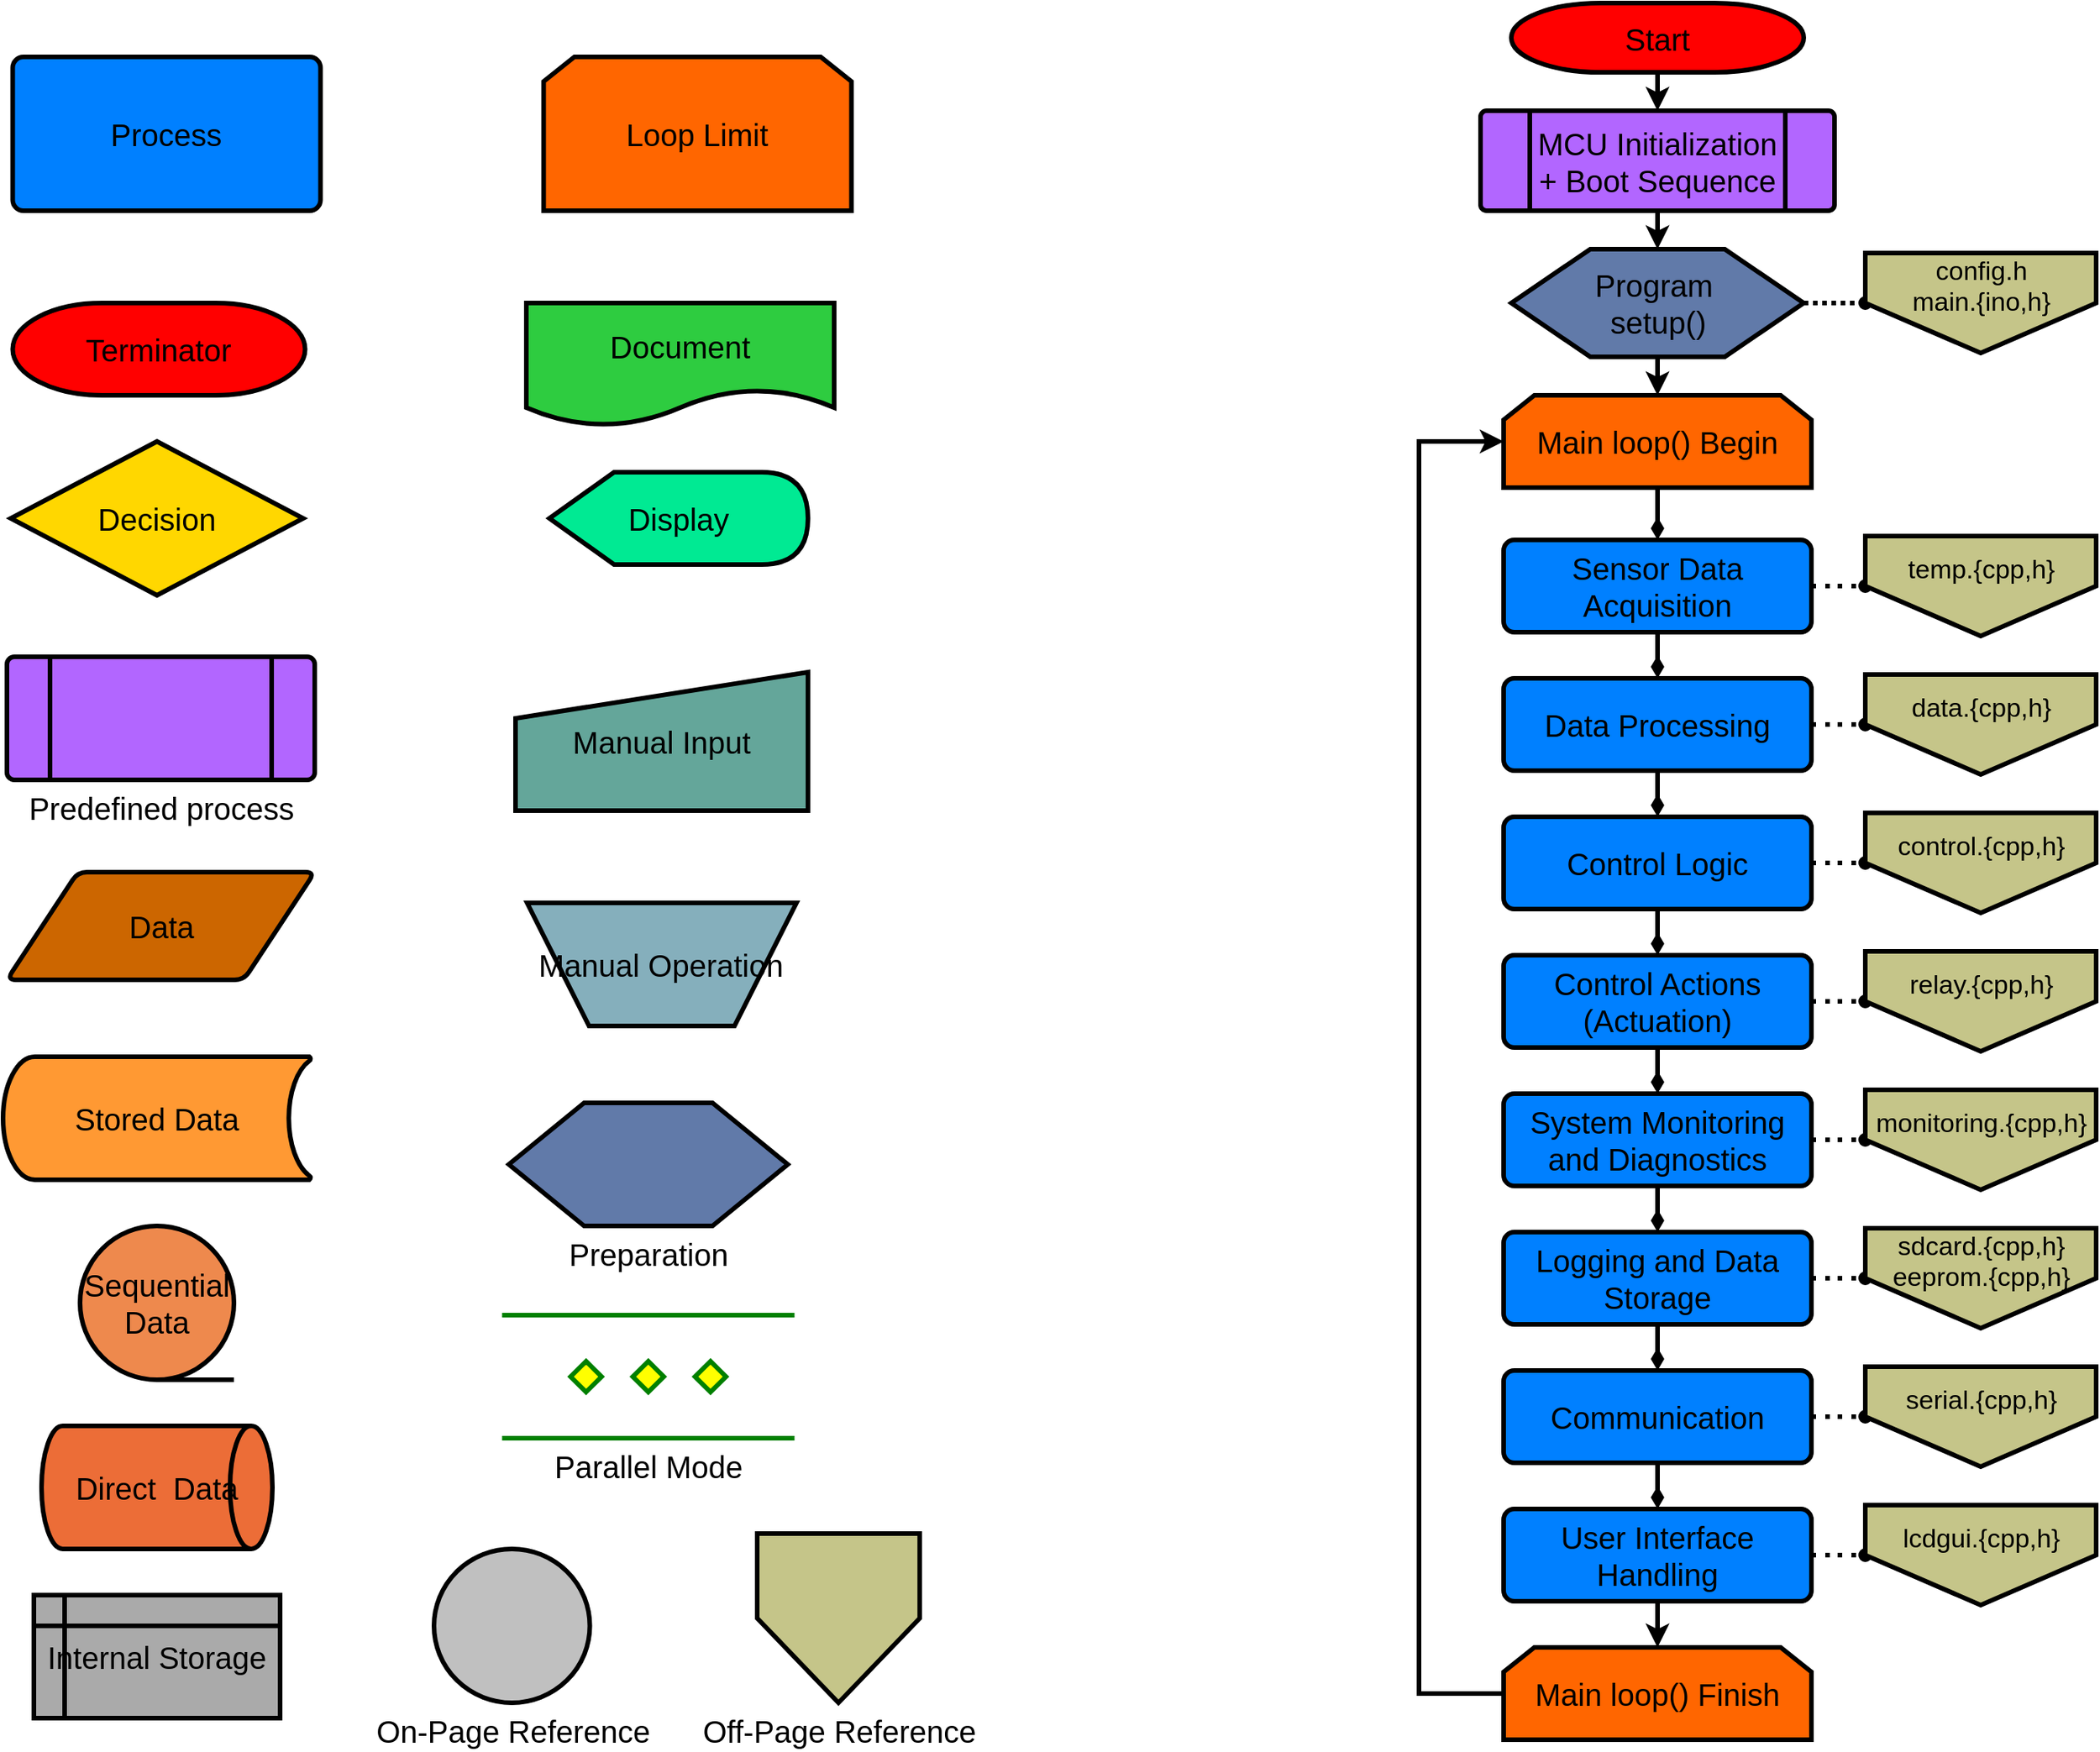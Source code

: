<mxfile version="24.4.3" type="github">
  <diagram id="C5RBs43oDa-KdzZeNtuy" name="Page-1">
    <mxGraphModel dx="3033" dy="1148" grid="1" gridSize="10" guides="1" tooltips="1" connect="1" arrows="1" fold="1" page="1" pageScale="1" pageWidth="827" pageHeight="1169" math="0" shadow="0">
      <root>
        <mxCell id="WIyWlLk6GJQsqaUBKTNV-0" />
        <mxCell id="WIyWlLk6GJQsqaUBKTNV-1" parent="WIyWlLk6GJQsqaUBKTNV-0" />
        <mxCell id="PVl7Sja935Xg6KJZl59h-0" value="Process" style="rounded=1;whiteSpace=wrap;html=1;absoluteArcSize=1;arcSize=14;strokeWidth=3;fillColor=#0080ff;fontSize=20;" vertex="1" parent="WIyWlLk6GJQsqaUBKTNV-1">
          <mxGeometry x="-693.75" y="45" width="200" height="100" as="geometry" />
        </mxCell>
        <mxCell id="PVl7Sja935Xg6KJZl59h-1" value="&lt;div style=&quot;font-size: 20px;&quot;&gt;Terminator&lt;/div&gt;" style="strokeWidth=3;html=1;shape=mxgraph.flowchart.terminator;whiteSpace=wrap;fillColor=#ff0000;fillStyle=auto;fontSize=20;" vertex="1" parent="WIyWlLk6GJQsqaUBKTNV-1">
          <mxGeometry x="-693.75" y="205" width="190" height="60" as="geometry" />
        </mxCell>
        <mxCell id="PVl7Sja935Xg6KJZl59h-2" value="Decision" style="strokeWidth=3;html=1;shape=mxgraph.flowchart.decision;whiteSpace=wrap;fillColor=#FFD700;fontSize=20;" vertex="1" parent="WIyWlLk6GJQsqaUBKTNV-1">
          <mxGeometry x="-695" y="295" width="190" height="100" as="geometry" />
        </mxCell>
        <mxCell id="PVl7Sja935Xg6KJZl59h-3" value="Document" style="shape=document;whiteSpace=wrap;html=1;boundedLbl=1;fillColor=#2ECC40;fontSize=20;strokeWidth=3;" vertex="1" parent="WIyWlLk6GJQsqaUBKTNV-1">
          <mxGeometry x="-360.01" y="205" width="200" height="80" as="geometry" />
        </mxCell>
        <mxCell id="PVl7Sja935Xg6KJZl59h-4" value="Predefined process" style="verticalLabelPosition=bottom;verticalAlign=top;html=1;shape=process;whiteSpace=wrap;rounded=1;size=0.14;arcSize=6;fillColor=#B266FF;fontSize=20;strokeWidth=3;" vertex="1" parent="WIyWlLk6GJQsqaUBKTNV-1">
          <mxGeometry x="-697.5" y="435" width="200" height="80" as="geometry" />
        </mxCell>
        <mxCell id="PVl7Sja935Xg6KJZl59h-5" value="Data" style="shape=parallelogram;html=1;strokeWidth=3;perimeter=parallelogramPerimeter;whiteSpace=wrap;rounded=1;arcSize=12;size=0.23;fillColor=#CC6600;fontSize=20;" vertex="1" parent="WIyWlLk6GJQsqaUBKTNV-1">
          <mxGeometry x="-697.5" y="575" width="200" height="70" as="geometry" />
        </mxCell>
        <mxCell id="PVl7Sja935Xg6KJZl59h-6" value="Stored Data" style="strokeWidth=3;html=1;shape=mxgraph.flowchart.stored_data;whiteSpace=wrap;fillColor=#FF9933;fontSize=20;" vertex="1" parent="WIyWlLk6GJQsqaUBKTNV-1">
          <mxGeometry x="-700" y="695" width="200" height="80" as="geometry" />
        </mxCell>
        <mxCell id="PVl7Sja935Xg6KJZl59h-7" value="Internal Storage" style="shape=internalStorage;whiteSpace=wrap;html=1;backgroundOutline=1;fillColor=#AAAAAA;fontSize=20;strokeWidth=3;" vertex="1" parent="WIyWlLk6GJQsqaUBKTNV-1">
          <mxGeometry x="-680" y="1045" width="160" height="80" as="geometry" />
        </mxCell>
        <mxCell id="PVl7Sja935Xg6KJZl59h-8" value="Direct&amp;nbsp; Data" style="strokeWidth=3;html=1;shape=mxgraph.flowchart.direct_data;whiteSpace=wrap;fillColor=#ec6d37;fontSize=20;" vertex="1" parent="WIyWlLk6GJQsqaUBKTNV-1">
          <mxGeometry x="-675" y="935" width="150" height="80" as="geometry" />
        </mxCell>
        <mxCell id="PVl7Sja935Xg6KJZl59h-9" value="Manual Input" style="shape=manualInput;whiteSpace=wrap;html=1;fillColor=#64A69A;fontSize=20;strokeWidth=3;" vertex="1" parent="WIyWlLk6GJQsqaUBKTNV-1">
          <mxGeometry x="-367.01" y="445" width="190" height="90" as="geometry" />
        </mxCell>
        <mxCell id="PVl7Sja935Xg6KJZl59h-10" value="Display" style="shape=display;whiteSpace=wrap;html=1;fillColor=#00ea93;fontSize=20;strokeWidth=3;" vertex="1" parent="WIyWlLk6GJQsqaUBKTNV-1">
          <mxGeometry x="-345.01" y="315" width="168" height="60" as="geometry" />
        </mxCell>
        <mxCell id="PVl7Sja935Xg6KJZl59h-11" value="Manual Operation" style="verticalLabelPosition=middle;verticalAlign=middle;html=1;shape=trapezoid;perimeter=trapezoidPerimeter;whiteSpace=wrap;size=0.23;arcSize=10;flipV=1;labelPosition=center;align=center;fillColor=#85afbc;fontSize=20;strokeWidth=3;" vertex="1" parent="WIyWlLk6GJQsqaUBKTNV-1">
          <mxGeometry x="-359.51" y="595" width="175" height="80" as="geometry" />
        </mxCell>
        <mxCell id="PVl7Sja935Xg6KJZl59h-12" value="Preparation" style="verticalLabelPosition=bottom;verticalAlign=top;html=1;shape=hexagon;perimeter=hexagonPerimeter2;arcSize=6;size=0.27;fillColor=#617aa9;fontSize=20;strokeWidth=3;" vertex="1" parent="WIyWlLk6GJQsqaUBKTNV-1">
          <mxGeometry x="-371.38" y="725" width="181.25" height="80" as="geometry" />
        </mxCell>
        <mxCell id="PVl7Sja935Xg6KJZl59h-13" value="Parallel Mode" style="verticalLabelPosition=bottom;verticalAlign=top;html=1;shape=mxgraph.flowchart.parallel_mode;pointerEvents=1;strokeWidth=3;strokeColor=#008000;fontSize=20;" vertex="1" parent="WIyWlLk6GJQsqaUBKTNV-1">
          <mxGeometry x="-375.76" y="863" width="190" height="80" as="geometry" />
        </mxCell>
        <mxCell id="PVl7Sja935Xg6KJZl59h-15" value="On-Page Reference" style="verticalLabelPosition=bottom;verticalAlign=top;html=1;shape=mxgraph.flowchart.on-page_reference;fillColor=#c0c0c0;fontSize=20;strokeWidth=3;" vertex="1" parent="WIyWlLk6GJQsqaUBKTNV-1">
          <mxGeometry x="-420" y="1015" width="101.25" height="100" as="geometry" />
        </mxCell>
        <mxCell id="PVl7Sja935Xg6KJZl59h-16" value="Off-Page Reference" style="verticalLabelPosition=bottom;verticalAlign=top;html=1;shape=offPageConnector;rounded=0;size=0.5;fillColor=#c5c589;fontSize=20;strokeWidth=3;" vertex="1" parent="WIyWlLk6GJQsqaUBKTNV-1">
          <mxGeometry x="-210" y="1005" width="105.62" height="110" as="geometry" />
        </mxCell>
        <mxCell id="PVl7Sja935Xg6KJZl59h-17" value="Sequential &lt;br style=&quot;font-size: 20px;&quot;&gt;Data" style="strokeWidth=3;html=1;shape=mxgraph.flowchart.sequential_data;whiteSpace=wrap;fillColor=#EE894D;fontSize=20;" vertex="1" parent="WIyWlLk6GJQsqaUBKTNV-1">
          <mxGeometry x="-650" y="805" width="100" height="100" as="geometry" />
        </mxCell>
        <mxCell id="PVl7Sja935Xg6KJZl59h-20" value="" style="edgeStyle=orthogonalEdgeStyle;rounded=0;orthogonalLoop=1;jettySize=auto;html=1;strokeWidth=3;" edge="1" parent="WIyWlLk6GJQsqaUBKTNV-1" source="PVl7Sja935Xg6KJZl59h-18" target="PVl7Sja935Xg6KJZl59h-19">
          <mxGeometry relative="1" as="geometry" />
        </mxCell>
        <mxCell id="PVl7Sja935Xg6KJZl59h-18" value="Start" style="strokeWidth=3;html=1;shape=mxgraph.flowchart.terminator;whiteSpace=wrap;fillColor=#ff0000;fillStyle=auto;fontSize=20;" vertex="1" parent="WIyWlLk6GJQsqaUBKTNV-1">
          <mxGeometry x="280" y="10" width="190" height="45" as="geometry" />
        </mxCell>
        <mxCell id="PVl7Sja935Xg6KJZl59h-33" value="" style="edgeStyle=orthogonalEdgeStyle;rounded=0;orthogonalLoop=1;jettySize=auto;html=1;strokeWidth=3;" edge="1" parent="WIyWlLk6GJQsqaUBKTNV-1" source="PVl7Sja935Xg6KJZl59h-19" target="PVl7Sja935Xg6KJZl59h-32">
          <mxGeometry relative="1" as="geometry" />
        </mxCell>
        <mxCell id="PVl7Sja935Xg6KJZl59h-19" value="MCU Initialization + Boot Sequence" style="verticalLabelPosition=middle;verticalAlign=middle;html=1;shape=process;whiteSpace=wrap;rounded=1;size=0.14;arcSize=6;fillColor=#B266FF;fontSize=20;strokeWidth=3;labelPosition=center;align=center;" vertex="1" parent="WIyWlLk6GJQsqaUBKTNV-1">
          <mxGeometry x="260" y="80" width="230" height="65" as="geometry" />
        </mxCell>
        <mxCell id="PVl7Sja935Xg6KJZl59h-23" value="Loop Limit" style="shape=loopLimit;whiteSpace=wrap;html=1;fillColor=#ff6600;fontSize=20;strokeWidth=3;" vertex="1" parent="WIyWlLk6GJQsqaUBKTNV-1">
          <mxGeometry x="-348.76" y="45" width="200" height="100" as="geometry" />
        </mxCell>
        <mxCell id="PVl7Sja935Xg6KJZl59h-58" value="" style="edgeStyle=orthogonalEdgeStyle;rounded=0;orthogonalLoop=1;jettySize=auto;html=1;strokeWidth=3;endArrow=diamondThin;endFill=1;" edge="1" parent="WIyWlLk6GJQsqaUBKTNV-1" source="PVl7Sja935Xg6KJZl59h-24" target="PVl7Sja935Xg6KJZl59h-28">
          <mxGeometry relative="1" as="geometry" />
        </mxCell>
        <mxCell id="PVl7Sja935Xg6KJZl59h-24" value="Main loop() Begin" style="shape=loopLimit;whiteSpace=wrap;html=1;fillColor=#ff6600;fontSize=20;strokeWidth=3;" vertex="1" parent="WIyWlLk6GJQsqaUBKTNV-1">
          <mxGeometry x="275" y="265" width="200" height="60" as="geometry" />
        </mxCell>
        <mxCell id="PVl7Sja935Xg6KJZl59h-27" style="edgeStyle=elbowEdgeStyle;rounded=0;orthogonalLoop=1;jettySize=auto;html=1;entryX=0;entryY=0.5;entryDx=0;entryDy=0;exitX=0;exitY=0.5;exitDx=0;exitDy=0;strokeWidth=3;" edge="1" parent="WIyWlLk6GJQsqaUBKTNV-1" source="PVl7Sja935Xg6KJZl59h-26" target="PVl7Sja935Xg6KJZl59h-24">
          <mxGeometry relative="1" as="geometry">
            <Array as="points">
              <mxPoint x="220" y="699" />
            </Array>
          </mxGeometry>
        </mxCell>
        <mxCell id="PVl7Sja935Xg6KJZl59h-26" value="Main loop() Finish" style="shape=loopLimit;whiteSpace=wrap;html=1;fillColor=#ff6600;fontSize=20;strokeWidth=3;" vertex="1" parent="WIyWlLk6GJQsqaUBKTNV-1">
          <mxGeometry x="275" y="1079" width="200" height="60" as="geometry" />
        </mxCell>
        <mxCell id="PVl7Sja935Xg6KJZl59h-59" value="" style="edgeStyle=orthogonalEdgeStyle;rounded=0;orthogonalLoop=1;jettySize=auto;html=1;strokeWidth=3;endArrow=diamondThin;endFill=1;" edge="1" parent="WIyWlLk6GJQsqaUBKTNV-1" source="PVl7Sja935Xg6KJZl59h-28" target="PVl7Sja935Xg6KJZl59h-51">
          <mxGeometry relative="1" as="geometry" />
        </mxCell>
        <mxCell id="PVl7Sja935Xg6KJZl59h-85" value="" style="edgeStyle=orthogonalEdgeStyle;rounded=0;orthogonalLoop=1;jettySize=auto;html=1;endArrow=oval;endFill=1;strokeWidth=3;dashed=1;dashPattern=1 2;" edge="1" parent="WIyWlLk6GJQsqaUBKTNV-1" source="PVl7Sja935Xg6KJZl59h-28" target="PVl7Sja935Xg6KJZl59h-76">
          <mxGeometry relative="1" as="geometry" />
        </mxCell>
        <mxCell id="PVl7Sja935Xg6KJZl59h-28" value="Sensor Data Acquisition" style="rounded=1;whiteSpace=wrap;html=1;absoluteArcSize=1;arcSize=14;strokeWidth=3;fillColor=#0080ff;fontSize=20;" vertex="1" parent="WIyWlLk6GJQsqaUBKTNV-1">
          <mxGeometry x="275" y="359" width="200" height="60" as="geometry" />
        </mxCell>
        <mxCell id="PVl7Sja935Xg6KJZl59h-34" value="" style="edgeStyle=orthogonalEdgeStyle;rounded=0;orthogonalLoop=1;jettySize=auto;html=1;strokeWidth=3;" edge="1" parent="WIyWlLk6GJQsqaUBKTNV-1" source="PVl7Sja935Xg6KJZl59h-32" target="PVl7Sja935Xg6KJZl59h-24">
          <mxGeometry relative="1" as="geometry" />
        </mxCell>
        <mxCell id="PVl7Sja935Xg6KJZl59h-73" value="" style="edgeStyle=orthogonalEdgeStyle;rounded=0;orthogonalLoop=1;jettySize=auto;html=1;strokeWidth=3;endArrow=oval;endFill=1;dashed=1;dashPattern=1 1;" edge="1" parent="WIyWlLk6GJQsqaUBKTNV-1" source="PVl7Sja935Xg6KJZl59h-32" target="PVl7Sja935Xg6KJZl59h-72">
          <mxGeometry relative="1" as="geometry" />
        </mxCell>
        <mxCell id="PVl7Sja935Xg6KJZl59h-32" value="&lt;div&gt;Program&amp;nbsp;&lt;/div&gt;&lt;div&gt;setup()&lt;br&gt;&lt;/div&gt;" style="verticalLabelPosition=middle;verticalAlign=middle;html=1;shape=hexagon;perimeter=hexagonPerimeter2;arcSize=6;size=0.27;fillColor=#617aa9;fontSize=20;strokeWidth=3;labelPosition=center;align=center;" vertex="1" parent="WIyWlLk6GJQsqaUBKTNV-1">
          <mxGeometry x="280" y="170" width="190" height="70" as="geometry" />
        </mxCell>
        <mxCell id="PVl7Sja935Xg6KJZl59h-60" value="" style="edgeStyle=orthogonalEdgeStyle;rounded=0;orthogonalLoop=1;jettySize=auto;html=1;strokeWidth=3;endArrow=diamondThin;endFill=1;" edge="1" parent="WIyWlLk6GJQsqaUBKTNV-1" source="PVl7Sja935Xg6KJZl59h-51" target="PVl7Sja935Xg6KJZl59h-52">
          <mxGeometry relative="1" as="geometry" />
        </mxCell>
        <mxCell id="PVl7Sja935Xg6KJZl59h-86" value="" style="edgeStyle=orthogonalEdgeStyle;rounded=0;orthogonalLoop=1;jettySize=auto;html=1;strokeWidth=3;dashed=1;dashPattern=1 2;endArrow=oval;endFill=1;" edge="1" parent="WIyWlLk6GJQsqaUBKTNV-1" source="PVl7Sja935Xg6KJZl59h-51" target="PVl7Sja935Xg6KJZl59h-78">
          <mxGeometry relative="1" as="geometry" />
        </mxCell>
        <mxCell id="PVl7Sja935Xg6KJZl59h-51" value="Data Processing" style="rounded=1;whiteSpace=wrap;html=1;absoluteArcSize=1;arcSize=14;strokeWidth=3;fillColor=#0080ff;fontSize=20;" vertex="1" parent="WIyWlLk6GJQsqaUBKTNV-1">
          <mxGeometry x="275" y="449" width="200" height="60" as="geometry" />
        </mxCell>
        <mxCell id="PVl7Sja935Xg6KJZl59h-61" value="" style="edgeStyle=orthogonalEdgeStyle;rounded=0;orthogonalLoop=1;jettySize=auto;html=1;strokeWidth=3;endArrow=diamondThin;endFill=1;" edge="1" parent="WIyWlLk6GJQsqaUBKTNV-1" source="PVl7Sja935Xg6KJZl59h-52" target="PVl7Sja935Xg6KJZl59h-53">
          <mxGeometry relative="1" as="geometry" />
        </mxCell>
        <mxCell id="PVl7Sja935Xg6KJZl59h-87" value="" style="edgeStyle=orthogonalEdgeStyle;rounded=0;orthogonalLoop=1;jettySize=auto;html=1;strokeWidth=3;dashed=1;dashPattern=1 2;endArrow=oval;endFill=1;" edge="1" parent="WIyWlLk6GJQsqaUBKTNV-1" source="PVl7Sja935Xg6KJZl59h-52" target="PVl7Sja935Xg6KJZl59h-79">
          <mxGeometry relative="1" as="geometry" />
        </mxCell>
        <mxCell id="PVl7Sja935Xg6KJZl59h-52" value="Control Logic" style="rounded=1;whiteSpace=wrap;html=1;absoluteArcSize=1;arcSize=14;strokeWidth=3;fillColor=#0080ff;fontSize=20;" vertex="1" parent="WIyWlLk6GJQsqaUBKTNV-1">
          <mxGeometry x="275" y="539" width="200" height="60" as="geometry" />
        </mxCell>
        <mxCell id="PVl7Sja935Xg6KJZl59h-62" value="" style="edgeStyle=orthogonalEdgeStyle;rounded=0;orthogonalLoop=1;jettySize=auto;html=1;entryX=0.5;entryY=0;entryDx=0;entryDy=0;strokeWidth=3;endArrow=diamondThin;endFill=1;" edge="1" parent="WIyWlLk6GJQsqaUBKTNV-1" source="PVl7Sja935Xg6KJZl59h-53" target="PVl7Sja935Xg6KJZl59h-54">
          <mxGeometry relative="1" as="geometry" />
        </mxCell>
        <mxCell id="PVl7Sja935Xg6KJZl59h-88" value="" style="edgeStyle=orthogonalEdgeStyle;rounded=0;orthogonalLoop=1;jettySize=auto;html=1;strokeWidth=3;dashed=1;dashPattern=1 2;endArrow=oval;endFill=1;" edge="1" parent="WIyWlLk6GJQsqaUBKTNV-1" source="PVl7Sja935Xg6KJZl59h-53" target="PVl7Sja935Xg6KJZl59h-80">
          <mxGeometry relative="1" as="geometry" />
        </mxCell>
        <mxCell id="PVl7Sja935Xg6KJZl59h-53" value="Control Actions (Actuation)" style="rounded=1;whiteSpace=wrap;html=1;absoluteArcSize=1;arcSize=14;strokeWidth=3;fillColor=#0080ff;fontSize=20;" vertex="1" parent="WIyWlLk6GJQsqaUBKTNV-1">
          <mxGeometry x="275" y="629" width="200" height="60" as="geometry" />
        </mxCell>
        <mxCell id="PVl7Sja935Xg6KJZl59h-67" style="edgeStyle=orthogonalEdgeStyle;rounded=0;orthogonalLoop=1;jettySize=auto;html=1;entryX=0.5;entryY=0;entryDx=0;entryDy=0;strokeWidth=3;endArrow=diamondThin;endFill=1;" edge="1" parent="WIyWlLk6GJQsqaUBKTNV-1" source="PVl7Sja935Xg6KJZl59h-54" target="PVl7Sja935Xg6KJZl59h-55">
          <mxGeometry relative="1" as="geometry" />
        </mxCell>
        <mxCell id="PVl7Sja935Xg6KJZl59h-89" value="" style="edgeStyle=orthogonalEdgeStyle;rounded=0;orthogonalLoop=1;jettySize=auto;html=1;strokeWidth=3;dashed=1;dashPattern=1 2;endArrow=oval;endFill=1;" edge="1" parent="WIyWlLk6GJQsqaUBKTNV-1" source="PVl7Sja935Xg6KJZl59h-54" target="PVl7Sja935Xg6KJZl59h-81">
          <mxGeometry relative="1" as="geometry" />
        </mxCell>
        <mxCell id="PVl7Sja935Xg6KJZl59h-54" value="System Monitoring and Diagnostics" style="rounded=1;whiteSpace=wrap;html=1;absoluteArcSize=1;arcSize=14;strokeWidth=3;fillColor=#0080ff;fontSize=20;" vertex="1" parent="WIyWlLk6GJQsqaUBKTNV-1">
          <mxGeometry x="275" y="719" width="200" height="60" as="geometry" />
        </mxCell>
        <mxCell id="PVl7Sja935Xg6KJZl59h-65" style="edgeStyle=orthogonalEdgeStyle;rounded=0;orthogonalLoop=1;jettySize=auto;html=1;entryX=0.5;entryY=0;entryDx=0;entryDy=0;strokeWidth=3;endArrow=diamondThin;endFill=1;" edge="1" parent="WIyWlLk6GJQsqaUBKTNV-1" source="PVl7Sja935Xg6KJZl59h-55" target="PVl7Sja935Xg6KJZl59h-56">
          <mxGeometry relative="1" as="geometry" />
        </mxCell>
        <mxCell id="PVl7Sja935Xg6KJZl59h-90" value="" style="edgeStyle=orthogonalEdgeStyle;rounded=0;orthogonalLoop=1;jettySize=auto;html=1;strokeWidth=3;dashed=1;dashPattern=1 2;endArrow=oval;endFill=1;" edge="1" parent="WIyWlLk6GJQsqaUBKTNV-1" source="PVl7Sja935Xg6KJZl59h-55" target="PVl7Sja935Xg6KJZl59h-82">
          <mxGeometry relative="1" as="geometry" />
        </mxCell>
        <mxCell id="PVl7Sja935Xg6KJZl59h-55" value="Logging and Data Storage" style="rounded=1;whiteSpace=wrap;html=1;absoluteArcSize=1;arcSize=14;strokeWidth=3;fillColor=#0080ff;fontSize=20;" vertex="1" parent="WIyWlLk6GJQsqaUBKTNV-1">
          <mxGeometry x="275" y="809" width="200" height="60" as="geometry" />
        </mxCell>
        <mxCell id="PVl7Sja935Xg6KJZl59h-66" value="" style="edgeStyle=orthogonalEdgeStyle;rounded=0;orthogonalLoop=1;jettySize=auto;html=1;strokeWidth=3;endArrow=diamondThin;endFill=1;" edge="1" parent="WIyWlLk6GJQsqaUBKTNV-1" source="PVl7Sja935Xg6KJZl59h-56" target="PVl7Sja935Xg6KJZl59h-57">
          <mxGeometry relative="1" as="geometry" />
        </mxCell>
        <mxCell id="PVl7Sja935Xg6KJZl59h-91" value="" style="edgeStyle=orthogonalEdgeStyle;rounded=0;orthogonalLoop=1;jettySize=auto;html=1;strokeWidth=3;dashed=1;dashPattern=1 2;endArrow=oval;endFill=1;" edge="1" parent="WIyWlLk6GJQsqaUBKTNV-1" source="PVl7Sja935Xg6KJZl59h-56" target="PVl7Sja935Xg6KJZl59h-83">
          <mxGeometry relative="1" as="geometry" />
        </mxCell>
        <mxCell id="PVl7Sja935Xg6KJZl59h-56" value="Communication" style="rounded=1;whiteSpace=wrap;html=1;absoluteArcSize=1;arcSize=14;strokeWidth=3;fillColor=#0080ff;fontSize=20;" vertex="1" parent="WIyWlLk6GJQsqaUBKTNV-1">
          <mxGeometry x="275" y="899" width="200" height="60" as="geometry" />
        </mxCell>
        <mxCell id="PVl7Sja935Xg6KJZl59h-68" value="" style="edgeStyle=orthogonalEdgeStyle;rounded=0;orthogonalLoop=1;jettySize=auto;html=1;strokeWidth=3;endArrow=classic;endFill=1;" edge="1" parent="WIyWlLk6GJQsqaUBKTNV-1" source="PVl7Sja935Xg6KJZl59h-57" target="PVl7Sja935Xg6KJZl59h-26">
          <mxGeometry relative="1" as="geometry" />
        </mxCell>
        <mxCell id="PVl7Sja935Xg6KJZl59h-92" value="" style="edgeStyle=orthogonalEdgeStyle;rounded=0;orthogonalLoop=1;jettySize=auto;html=1;strokeWidth=3;dashed=1;dashPattern=1 2;endArrow=oval;endFill=1;" edge="1" parent="WIyWlLk6GJQsqaUBKTNV-1" source="PVl7Sja935Xg6KJZl59h-57" target="PVl7Sja935Xg6KJZl59h-84">
          <mxGeometry relative="1" as="geometry" />
        </mxCell>
        <mxCell id="PVl7Sja935Xg6KJZl59h-57" value="User Interface Handling" style="rounded=1;whiteSpace=wrap;html=1;absoluteArcSize=1;arcSize=14;strokeWidth=3;fillColor=#0080ff;fontSize=20;" vertex="1" parent="WIyWlLk6GJQsqaUBKTNV-1">
          <mxGeometry x="275" y="989" width="200" height="60" as="geometry" />
        </mxCell>
        <mxCell id="PVl7Sja935Xg6KJZl59h-72" value="&lt;div style=&quot;font-size: 17px;&quot;&gt;config.h&lt;br style=&quot;font-size: 17px;&quot;&gt;&lt;/div&gt;&lt;div style=&quot;font-size: 17px;&quot;&gt;main.{ino,h}&lt;/div&gt;&lt;div style=&quot;font-size: 17px;&quot;&gt;&lt;br style=&quot;font-size: 17px;&quot;&gt;&lt;/div&gt;" style="verticalLabelPosition=middle;verticalAlign=middle;html=1;shape=offPageConnector;rounded=0;size=0.5;fillColor=#c5c589;fontSize=17;strokeWidth=3;labelPosition=center;align=center;" vertex="1" parent="WIyWlLk6GJQsqaUBKTNV-1">
          <mxGeometry x="510" y="172.5" width="150" height="65" as="geometry" />
        </mxCell>
        <mxCell id="PVl7Sja935Xg6KJZl59h-76" value="&lt;div style=&quot;font-size: 17px;&quot;&gt;temp.{cpp,h}&lt;/div&gt;&lt;div style=&quot;font-size: 17px;&quot;&gt;&lt;br style=&quot;font-size: 17px;&quot;&gt;&lt;/div&gt;" style="verticalLabelPosition=middle;verticalAlign=middle;html=1;shape=offPageConnector;rounded=0;size=0.5;fillColor=#c5c589;fontSize=17;strokeWidth=3;labelPosition=center;align=center;" vertex="1" parent="WIyWlLk6GJQsqaUBKTNV-1">
          <mxGeometry x="510" y="356.5" width="150" height="65" as="geometry" />
        </mxCell>
        <mxCell id="PVl7Sja935Xg6KJZl59h-78" value="&lt;div style=&quot;font-size: 17px;&quot;&gt;data.{cpp,h}&lt;/div&gt;&lt;div style=&quot;font-size: 17px;&quot;&gt;&lt;br style=&quot;font-size: 17px;&quot;&gt;&lt;/div&gt;" style="verticalLabelPosition=middle;verticalAlign=middle;html=1;shape=offPageConnector;rounded=0;size=0.5;fillColor=#c5c589;fontSize=17;strokeWidth=3;labelPosition=center;align=center;" vertex="1" parent="WIyWlLk6GJQsqaUBKTNV-1">
          <mxGeometry x="510" y="446.5" width="150" height="65" as="geometry" />
        </mxCell>
        <mxCell id="PVl7Sja935Xg6KJZl59h-79" value="&lt;div style=&quot;font-size: 17px;&quot;&gt;control.{cpp,h}&lt;/div&gt;&lt;div style=&quot;font-size: 17px;&quot;&gt;&lt;br style=&quot;font-size: 17px;&quot;&gt;&lt;/div&gt;" style="verticalLabelPosition=middle;verticalAlign=middle;html=1;shape=offPageConnector;rounded=0;size=0.5;fillColor=#c5c589;fontSize=17;strokeWidth=3;labelPosition=center;align=center;" vertex="1" parent="WIyWlLk6GJQsqaUBKTNV-1">
          <mxGeometry x="510" y="536.5" width="150" height="65" as="geometry" />
        </mxCell>
        <mxCell id="PVl7Sja935Xg6KJZl59h-80" value="&lt;div style=&quot;font-size: 17px;&quot;&gt;relay.{cpp,h}&lt;/div&gt;&lt;div style=&quot;font-size: 17px;&quot;&gt;&lt;br style=&quot;font-size: 17px;&quot;&gt;&lt;/div&gt;" style="verticalLabelPosition=middle;verticalAlign=middle;html=1;shape=offPageConnector;rounded=0;size=0.5;fillColor=#c5c589;fontSize=17;strokeWidth=3;labelPosition=center;align=center;" vertex="1" parent="WIyWlLk6GJQsqaUBKTNV-1">
          <mxGeometry x="510" y="626.5" width="150" height="65" as="geometry" />
        </mxCell>
        <mxCell id="PVl7Sja935Xg6KJZl59h-81" value="&lt;div style=&quot;font-size: 17px;&quot;&gt;monitoring.{cpp,h}&lt;/div&gt;&lt;div style=&quot;font-size: 17px;&quot;&gt;&lt;br style=&quot;font-size: 17px;&quot;&gt;&lt;/div&gt;" style="verticalLabelPosition=middle;verticalAlign=middle;html=1;shape=offPageConnector;rounded=0;size=0.5;fillColor=#c5c589;fontSize=17;strokeWidth=3;labelPosition=center;align=center;" vertex="1" parent="WIyWlLk6GJQsqaUBKTNV-1">
          <mxGeometry x="510" y="716.5" width="150" height="65" as="geometry" />
        </mxCell>
        <mxCell id="PVl7Sja935Xg6KJZl59h-82" value="&lt;div style=&quot;font-size: 17px;&quot;&gt;sdcard.{cpp,h}&lt;/div&gt;&lt;div style=&quot;font-size: 17px;&quot;&gt;eeprom.{cpp,h}&lt;/div&gt;&lt;div style=&quot;font-size: 17px;&quot;&gt;&lt;br style=&quot;font-size: 17px;&quot;&gt;&lt;/div&gt;" style="verticalLabelPosition=middle;verticalAlign=middle;html=1;shape=offPageConnector;rounded=0;size=0.5;fillColor=#c5c589;fontSize=17;strokeWidth=3;labelPosition=center;align=center;" vertex="1" parent="WIyWlLk6GJQsqaUBKTNV-1">
          <mxGeometry x="510" y="806.5" width="150" height="65" as="geometry" />
        </mxCell>
        <mxCell id="PVl7Sja935Xg6KJZl59h-83" value="&lt;div style=&quot;font-size: 17px;&quot;&gt;serial.{cpp,h}&lt;/div&gt;&lt;div style=&quot;font-size: 17px;&quot;&gt;&lt;br style=&quot;font-size: 17px;&quot;&gt;&lt;/div&gt;" style="verticalLabelPosition=middle;verticalAlign=middle;html=1;shape=offPageConnector;rounded=0;size=0.5;fillColor=#c5c589;fontSize=17;strokeWidth=3;labelPosition=center;align=center;" vertex="1" parent="WIyWlLk6GJQsqaUBKTNV-1">
          <mxGeometry x="510" y="896.5" width="150" height="65" as="geometry" />
        </mxCell>
        <mxCell id="PVl7Sja935Xg6KJZl59h-84" value="&lt;div style=&quot;font-size: 17px;&quot;&gt;&lt;div style=&quot;font-size: 17px;&quot;&gt;lcdgui.{cpp,h}&lt;/div&gt;&lt;/div&gt;&lt;div style=&quot;font-size: 17px;&quot;&gt;&lt;br style=&quot;font-size: 17px;&quot;&gt;&lt;/div&gt;" style="verticalLabelPosition=middle;verticalAlign=middle;html=1;shape=offPageConnector;rounded=0;size=0.5;fillColor=#c5c589;fontSize=17;strokeWidth=3;labelPosition=center;align=center;" vertex="1" parent="WIyWlLk6GJQsqaUBKTNV-1">
          <mxGeometry x="510" y="986.5" width="150" height="65" as="geometry" />
        </mxCell>
      </root>
    </mxGraphModel>
  </diagram>
</mxfile>
